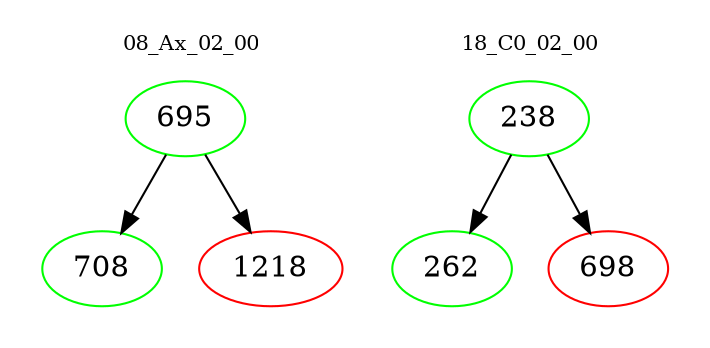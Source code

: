 digraph{
subgraph cluster_0 {
color = white
label = "08_Ax_02_00";
fontsize=10;
T0_695 [label="695", color="green"]
T0_695 -> T0_708 [color="black"]
T0_708 [label="708", color="green"]
T0_695 -> T0_1218 [color="black"]
T0_1218 [label="1218", color="red"]
}
subgraph cluster_1 {
color = white
label = "18_C0_02_00";
fontsize=10;
T1_238 [label="238", color="green"]
T1_238 -> T1_262 [color="black"]
T1_262 [label="262", color="green"]
T1_238 -> T1_698 [color="black"]
T1_698 [label="698", color="red"]
}
}
